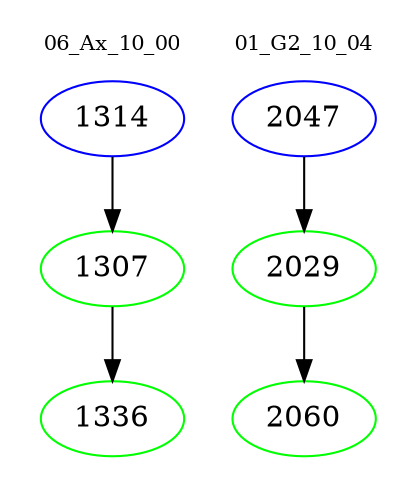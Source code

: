 digraph{
subgraph cluster_0 {
color = white
label = "06_Ax_10_00";
fontsize=10;
T0_1314 [label="1314", color="blue"]
T0_1314 -> T0_1307 [color="black"]
T0_1307 [label="1307", color="green"]
T0_1307 -> T0_1336 [color="black"]
T0_1336 [label="1336", color="green"]
}
subgraph cluster_1 {
color = white
label = "01_G2_10_04";
fontsize=10;
T1_2047 [label="2047", color="blue"]
T1_2047 -> T1_2029 [color="black"]
T1_2029 [label="2029", color="green"]
T1_2029 -> T1_2060 [color="black"]
T1_2060 [label="2060", color="green"]
}
}
